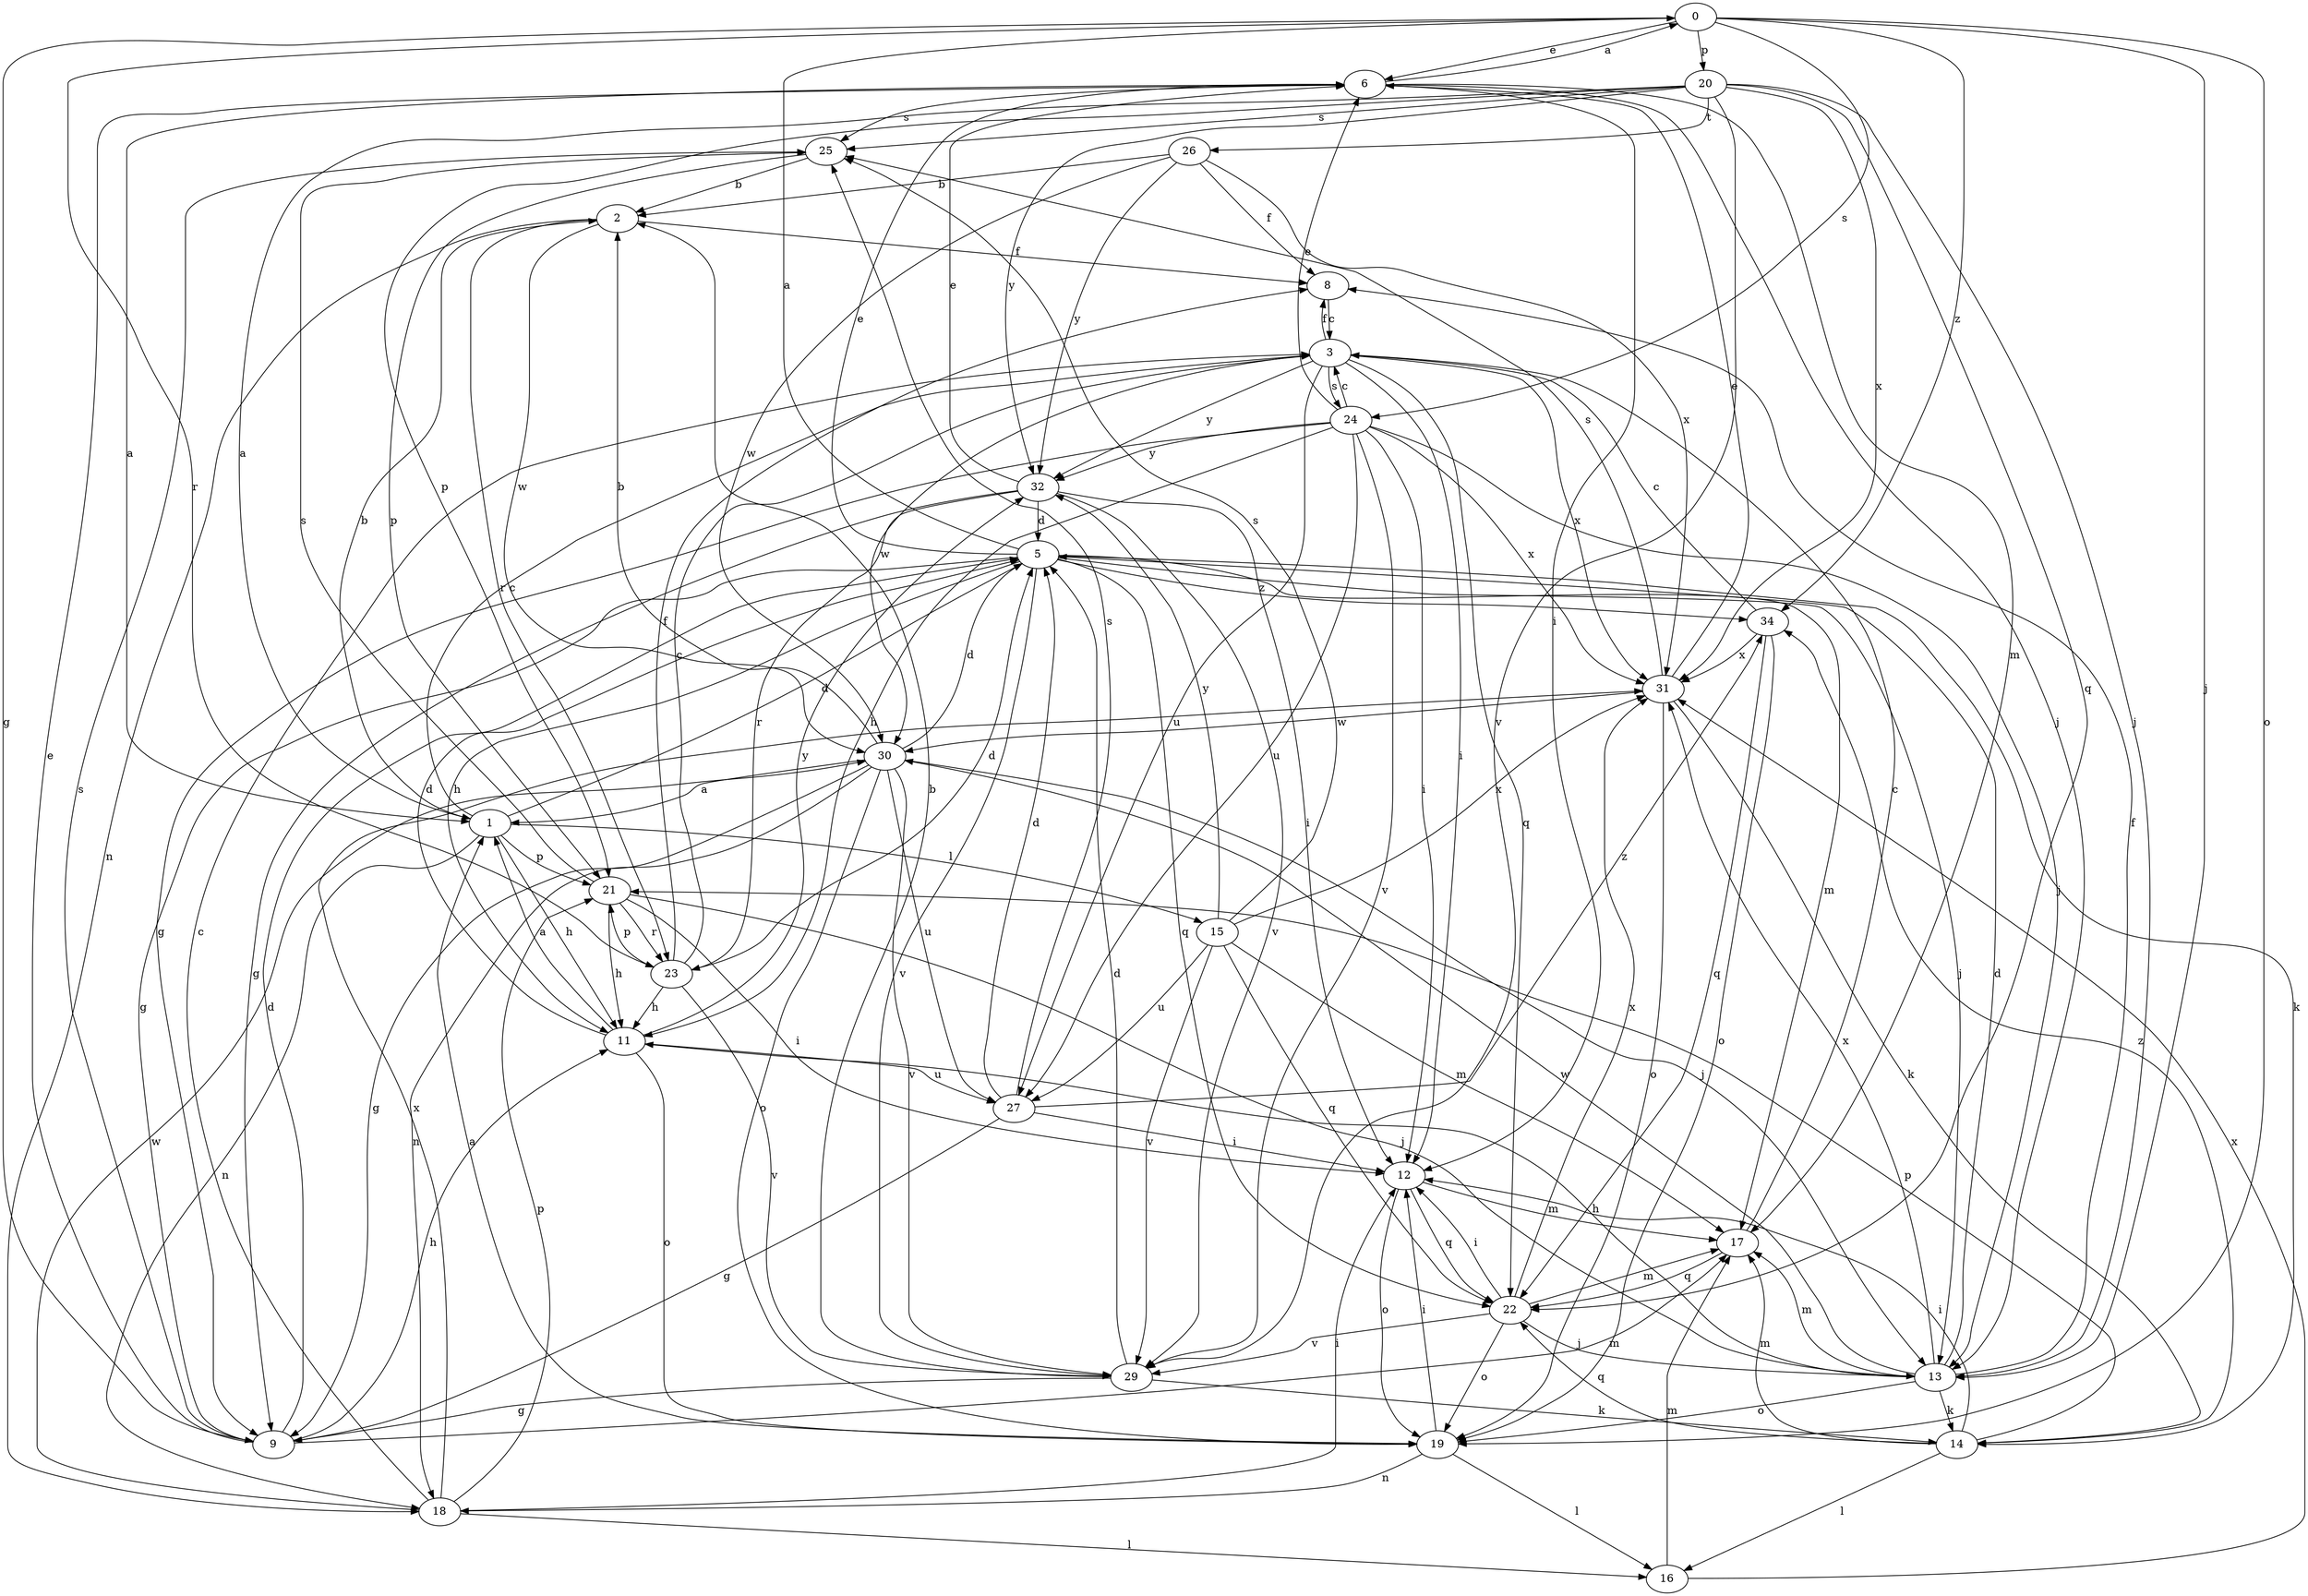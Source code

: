 strict digraph  {
0;
1;
2;
3;
5;
6;
8;
9;
11;
12;
13;
14;
15;
16;
17;
18;
19;
20;
21;
22;
23;
24;
25;
26;
27;
29;
30;
31;
32;
34;
0 -> 6  [label=e];
0 -> 9  [label=g];
0 -> 13  [label=j];
0 -> 19  [label=o];
0 -> 20  [label=p];
0 -> 23  [label=r];
0 -> 24  [label=s];
0 -> 34  [label=z];
1 -> 2  [label=b];
1 -> 3  [label=c];
1 -> 5  [label=d];
1 -> 11  [label=h];
1 -> 15  [label=l];
1 -> 18  [label=n];
1 -> 21  [label=p];
2 -> 8  [label=f];
2 -> 18  [label=n];
2 -> 23  [label=r];
2 -> 30  [label=w];
3 -> 8  [label=f];
3 -> 12  [label=i];
3 -> 22  [label=q];
3 -> 24  [label=s];
3 -> 27  [label=u];
3 -> 30  [label=w];
3 -> 31  [label=x];
3 -> 32  [label=y];
5 -> 0  [label=a];
5 -> 6  [label=e];
5 -> 9  [label=g];
5 -> 11  [label=h];
5 -> 13  [label=j];
5 -> 14  [label=k];
5 -> 17  [label=m];
5 -> 22  [label=q];
5 -> 29  [label=v];
5 -> 34  [label=z];
6 -> 0  [label=a];
6 -> 1  [label=a];
6 -> 12  [label=i];
6 -> 13  [label=j];
6 -> 17  [label=m];
6 -> 25  [label=s];
8 -> 3  [label=c];
9 -> 5  [label=d];
9 -> 6  [label=e];
9 -> 11  [label=h];
9 -> 17  [label=m];
9 -> 25  [label=s];
11 -> 1  [label=a];
11 -> 5  [label=d];
11 -> 19  [label=o];
11 -> 27  [label=u];
11 -> 32  [label=y];
12 -> 17  [label=m];
12 -> 19  [label=o];
12 -> 22  [label=q];
13 -> 5  [label=d];
13 -> 8  [label=f];
13 -> 11  [label=h];
13 -> 14  [label=k];
13 -> 17  [label=m];
13 -> 19  [label=o];
13 -> 30  [label=w];
13 -> 31  [label=x];
14 -> 12  [label=i];
14 -> 16  [label=l];
14 -> 17  [label=m];
14 -> 21  [label=p];
14 -> 22  [label=q];
14 -> 34  [label=z];
15 -> 17  [label=m];
15 -> 22  [label=q];
15 -> 25  [label=s];
15 -> 27  [label=u];
15 -> 29  [label=v];
15 -> 31  [label=x];
15 -> 32  [label=y];
16 -> 17  [label=m];
16 -> 31  [label=x];
17 -> 3  [label=c];
17 -> 22  [label=q];
18 -> 3  [label=c];
18 -> 12  [label=i];
18 -> 16  [label=l];
18 -> 21  [label=p];
18 -> 30  [label=w];
18 -> 31  [label=x];
19 -> 1  [label=a];
19 -> 12  [label=i];
19 -> 16  [label=l];
19 -> 18  [label=n];
20 -> 1  [label=a];
20 -> 13  [label=j];
20 -> 21  [label=p];
20 -> 22  [label=q];
20 -> 25  [label=s];
20 -> 26  [label=t];
20 -> 29  [label=v];
20 -> 31  [label=x];
20 -> 32  [label=y];
21 -> 11  [label=h];
21 -> 12  [label=i];
21 -> 13  [label=j];
21 -> 23  [label=r];
21 -> 25  [label=s];
22 -> 12  [label=i];
22 -> 13  [label=j];
22 -> 17  [label=m];
22 -> 19  [label=o];
22 -> 29  [label=v];
22 -> 31  [label=x];
23 -> 3  [label=c];
23 -> 5  [label=d];
23 -> 8  [label=f];
23 -> 11  [label=h];
23 -> 21  [label=p];
23 -> 29  [label=v];
24 -> 3  [label=c];
24 -> 6  [label=e];
24 -> 9  [label=g];
24 -> 11  [label=h];
24 -> 12  [label=i];
24 -> 13  [label=j];
24 -> 27  [label=u];
24 -> 29  [label=v];
24 -> 31  [label=x];
24 -> 32  [label=y];
25 -> 2  [label=b];
25 -> 21  [label=p];
26 -> 2  [label=b];
26 -> 8  [label=f];
26 -> 30  [label=w];
26 -> 31  [label=x];
26 -> 32  [label=y];
27 -> 5  [label=d];
27 -> 9  [label=g];
27 -> 12  [label=i];
27 -> 25  [label=s];
27 -> 34  [label=z];
29 -> 2  [label=b];
29 -> 5  [label=d];
29 -> 9  [label=g];
29 -> 14  [label=k];
30 -> 1  [label=a];
30 -> 2  [label=b];
30 -> 5  [label=d];
30 -> 9  [label=g];
30 -> 13  [label=j];
30 -> 18  [label=n];
30 -> 19  [label=o];
30 -> 27  [label=u];
30 -> 29  [label=v];
31 -> 6  [label=e];
31 -> 14  [label=k];
31 -> 19  [label=o];
31 -> 25  [label=s];
31 -> 30  [label=w];
32 -> 5  [label=d];
32 -> 6  [label=e];
32 -> 9  [label=g];
32 -> 12  [label=i];
32 -> 23  [label=r];
32 -> 29  [label=v];
34 -> 3  [label=c];
34 -> 19  [label=o];
34 -> 22  [label=q];
34 -> 31  [label=x];
}
